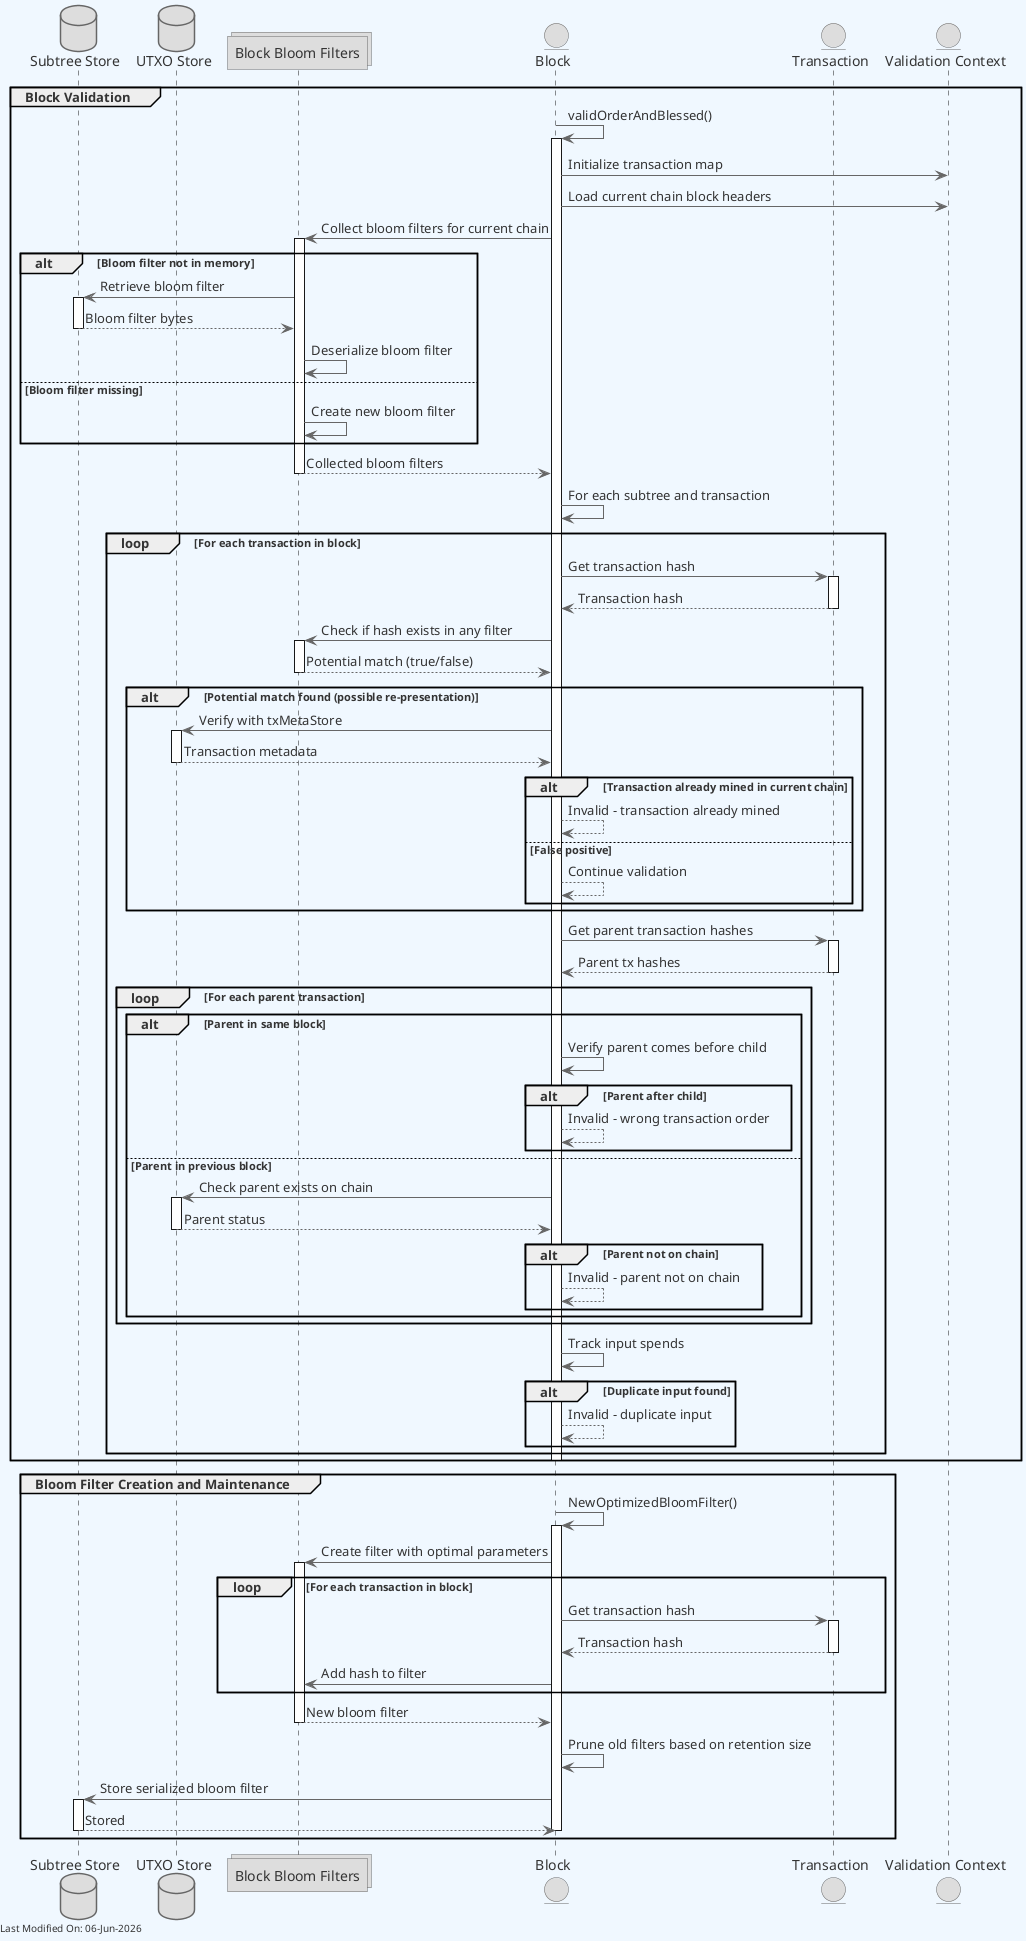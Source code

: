 @startuml
skinparam backgroundColor #F0F8FF
skinparam defaultFontColor #333333
skinparam arrowColor #666666

' Define borders for all elements
skinparam entity {
  BorderColor #666666
  BackgroundColor #DDDDDD
}

skinparam control {
  BorderColor #666666
  BackgroundColor #DDDDDD
}

skinparam participant {
  BorderColor #666666
  BackgroundColor #DDDDDD
}

skinparam database {
  BorderColor #666666
  BackgroundColor #DDDDDD
}

skinparam collections {
  BorderColor #666666
  BackgroundColor #DDDDDD
}

database "Subtree Store" as SubtreeStore
database "UTXO Store" as UTXOStore
collections "Block Bloom Filters" as BloomFilters
entity "Block" as Block
entity "Transaction" as Tx
entity "Validation Context" as ValidationContext

' Two phases - creation and usage
group Block Validation
  Block -> Block: validOrderAndBlessed()
  activate Block

  ' Phase 1: Prepare validation context
  Block -> ValidationContext: Initialize transaction map
  Block -> ValidationContext: Load current chain block headers
  Block -> BloomFilters: Collect bloom filters for current chain
  activate BloomFilters

  alt Bloom filter not in memory
    BloomFilters -> SubtreeStore: Retrieve bloom filter
    activate SubtreeStore
    SubtreeStore --> BloomFilters: Bloom filter bytes
    deactivate SubtreeStore
    BloomFilters -> BloomFilters: Deserialize bloom filter
  else Bloom filter missing
    BloomFilters -> BloomFilters: Create new bloom filter
  end

  BloomFilters --> Block: Collected bloom filters
  deactivate BloomFilters

  ' Phase 2: Validate each transaction
  Block -> Block: For each subtree and transaction

  loop For each transaction in block
    ' Check if already mined using bloom filters
    Block -> Tx: Get transaction hash
    activate Tx
    Tx --> Block: Transaction hash
    deactivate Tx

    Block -> BloomFilters: Check if hash exists in any filter
    activate BloomFilters
    BloomFilters --> Block: Potential match (true/false)
    deactivate BloomFilters

    alt Potential match found (possible re-presentation)
      Block -> UTXOStore: Verify with txMetaStore
      activate UTXOStore
      UTXOStore --> Block: Transaction metadata
      deactivate UTXOStore

      alt Transaction already mined in current chain
        Block --> Block: Invalid - transaction already mined
      else False positive
        Block --> Block: Continue validation
      end
    end

    ' Check parent-child ordering
    Block -> Tx: Get parent transaction hashes
    activate Tx
    Tx --> Block: Parent tx hashes
    deactivate Tx

    loop For each parent transaction
      alt Parent in same block
        Block -> Block: Verify parent comes before child
        alt Parent after child
          Block --> Block: Invalid - wrong transaction order
        end
      else Parent in previous block
        Block -> UTXOStore: Check parent exists on chain
        activate UTXOStore
        UTXOStore --> Block: Parent status
        deactivate UTXOStore
        alt Parent not on chain
          Block --> Block: Invalid - parent not on chain
        end
      end
    end

    ' Check for duplicate inputs
    Block -> Block: Track input spends
    alt Duplicate input found
      Block --> Block: Invalid - duplicate input
    end
  end

  deactivate Block
end

group Bloom Filter Creation and Maintenance
  Block -> Block: NewOptimizedBloomFilter()
  activate Block

  Block -> BloomFilters: Create filter with optimal parameters
  activate BloomFilters

  loop For each transaction in block
    Block -> Tx: Get transaction hash
    activate Tx
    Tx --> Block: Transaction hash
    deactivate Tx
    Block -> BloomFilters: Add hash to filter
  end

  BloomFilters --> Block: New bloom filter
  deactivate BloomFilters

  Block -> Block: Prune old filters based on retention size
  Block -> SubtreeStore: Store serialized bloom filter
  activate SubtreeStore
  SubtreeStore --> Block: Stored
  deactivate SubtreeStore

  deactivate Block
end

left footer Last Modified On: %date("dd-MMM-yyyy")

@enduml
